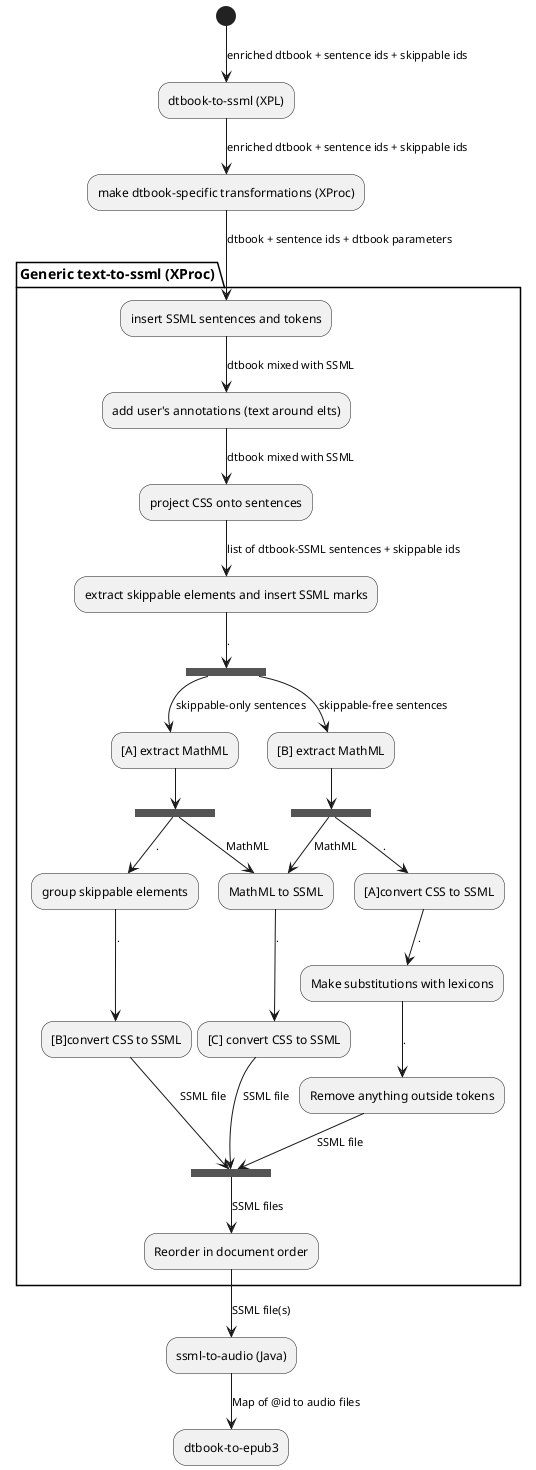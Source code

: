 @startuml

(*) -->[enriched dtbook + sentence ids + skippable ids] "dtbook-to-ssml (XPL)"
-->[enriched dtbook + sentence ids + skippable ids] "make dtbook-specific transformations (XProc)"

partition "Generic text-to-ssml (XProc)" {

-->[dtbook + sentence ids + dtbook parameters] "insert SSML sentences and tokens"
-->[dtbook mixed with SSML] "add user's annotations (text around elts)"
-->[dtbook mixed with SSML] "project CSS onto sentences"
-->[list of dtbook-SSML sentences + skippable ids] "extract skippable elements and insert SSML marks"
-->[.] ===B1===

===B1=== -->[skippable-only sentences] "[A] extract MathML"
--> ===B3===

===B3=== -->[.] "group skippable elements"
-->[.] "[B]convert CSS to SSML"
-->[SSML file] ==B2==

===B1=== -->[skippable-free sentences] "[B] extract MathML"
--> ===B4===

===B4=== -->[.] "[A]convert CSS to SSML"
-->[.] "Make substitutions with lexicons"
-->[.] "Remove anything outside tokens"
-->[SSML file] ===B2===

===B4=== -->[MathML] "MathML to SSML"
===B3=== -->[MathML] "MathML to SSML"
-->[.] "[C] convert CSS to SSML"
-->[SSML file] ===B2===

===B2=== -->[SSML files] "Reorder in document order"

}

-->[SSML file(s)] "ssml-to-audio (Java)"
-->[Map of @id to audio files] "dtbook-to-epub3"

@enduml